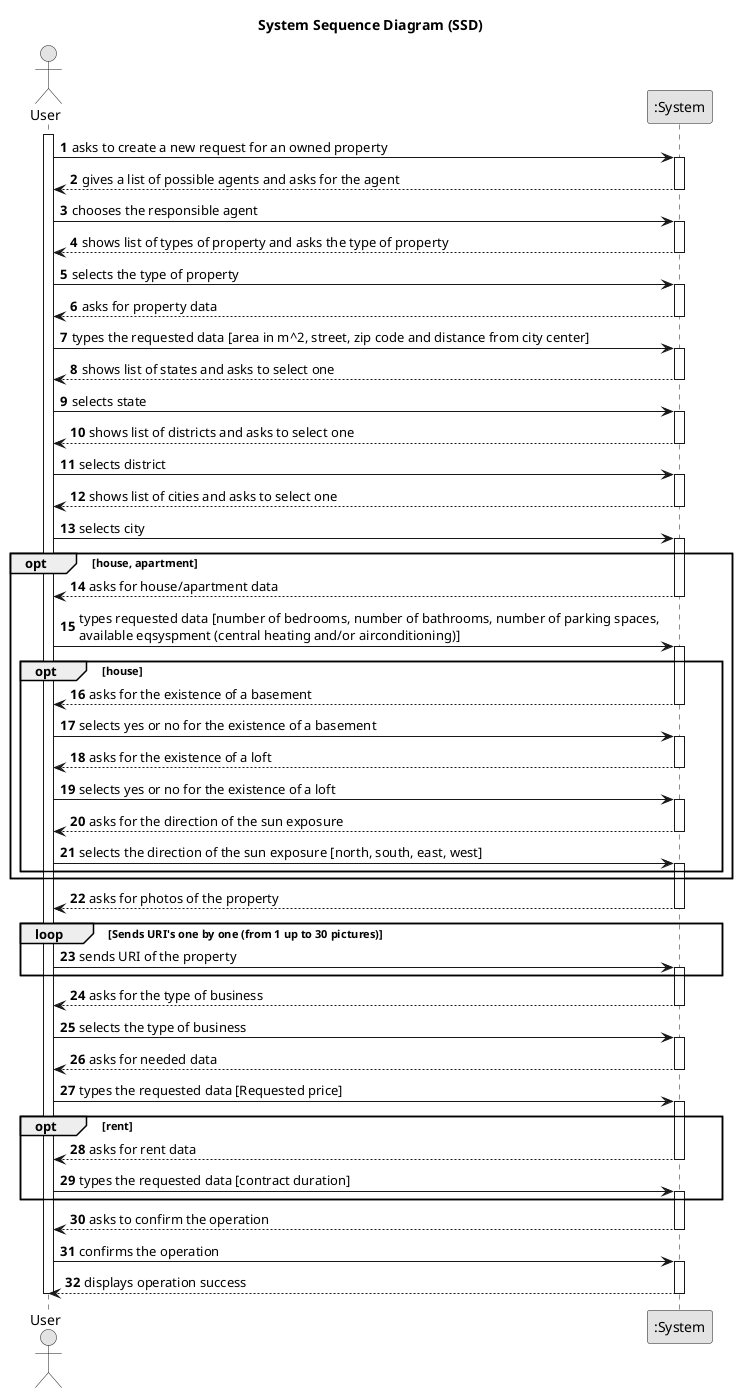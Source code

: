 @startuml
skinparam monochrome true
skinparam packageStyle rectangle
skinparam shadowing false

title System Sequence Diagram (SSD)

autonumber

actor "User" as user
participant ":System" as sys

activate user


    user -> sys : asks to create a new request for an owned property
    activate sys

    sys --> user : gives a list of possible agents and asks for the agent
    deactivate sys

    user -> sys : chooses the responsible agent
    activate sys

    sys --> user : shows list of types of property and asks the type of property
    deactivate sys

    user -> sys : selects the type of property
    activate sys

    sys --> user : asks for property data
    deactivate sys

    user -> sys : types the requested data [area in m^2, street, zip code and distance from city center]
    activate sys

    sys --> user: shows list of states and asks to select one
                deactivate sys

                user -> sys : selects state
                activate sys

    sys --> user: shows list of districts and asks to select one
                deactivate sys

                user -> sys : selects district
                activate sys

   sys --> user: shows list of cities and asks to select one
                deactivate sys

                user -> sys : selects city
                activate sys

    opt house, apartment
            sys --> user : asks for house/apartment data
            deactivate sys

            user -> sys : types requested data [number of bedrooms, number of bathrooms, number of parking spaces, \navailable eqsyspment (central heating and/or airconditioning)]
            activate sys

            opt house
                sys --> user : asks for the existence of a basement
                deactivate sys

                user -> sys: selects yes or no for the existence of a basement
                activate sys

                sys --> user : asks for the existence of a loft
                deactivate sys

                user -> sys: selects yes or no for the existence of a loft
                activate sys

                sys --> user: asks for the direction of the sun exposure
                deactivate sys

                user -> sys : selects the direction of the sun exposure [north, south, east, west]
                activate sys
           end
    end
     sys --> user : asks for photos of the property
    deactivate sys

    loop Sends URI's one by one (from 1 up to 30 pictures)

        user -> sys : sends URI of the property
        activate sys
 
    end

    sys ---> user : asks for the type of business
    deactivate sys

    user -> sys : selects the type of business
    activate sys

    sys --> user : asks for needed data
    deactivate sys

    user -> sys : types the requested data [Requested price]
    activate sys

    opt rent
        sys --> user : asks for rent data
        deactivate sys
        user -> sys : types the requested data [contract duration]
        activate sys
    end

    sys --> user : asks to confirm the operation
    deactivate sys

    user -> sys : confirms the operation
    activate sys

    sys --> user : displays operation success
    deactivate sys
    deactivate user

    
    @enduml